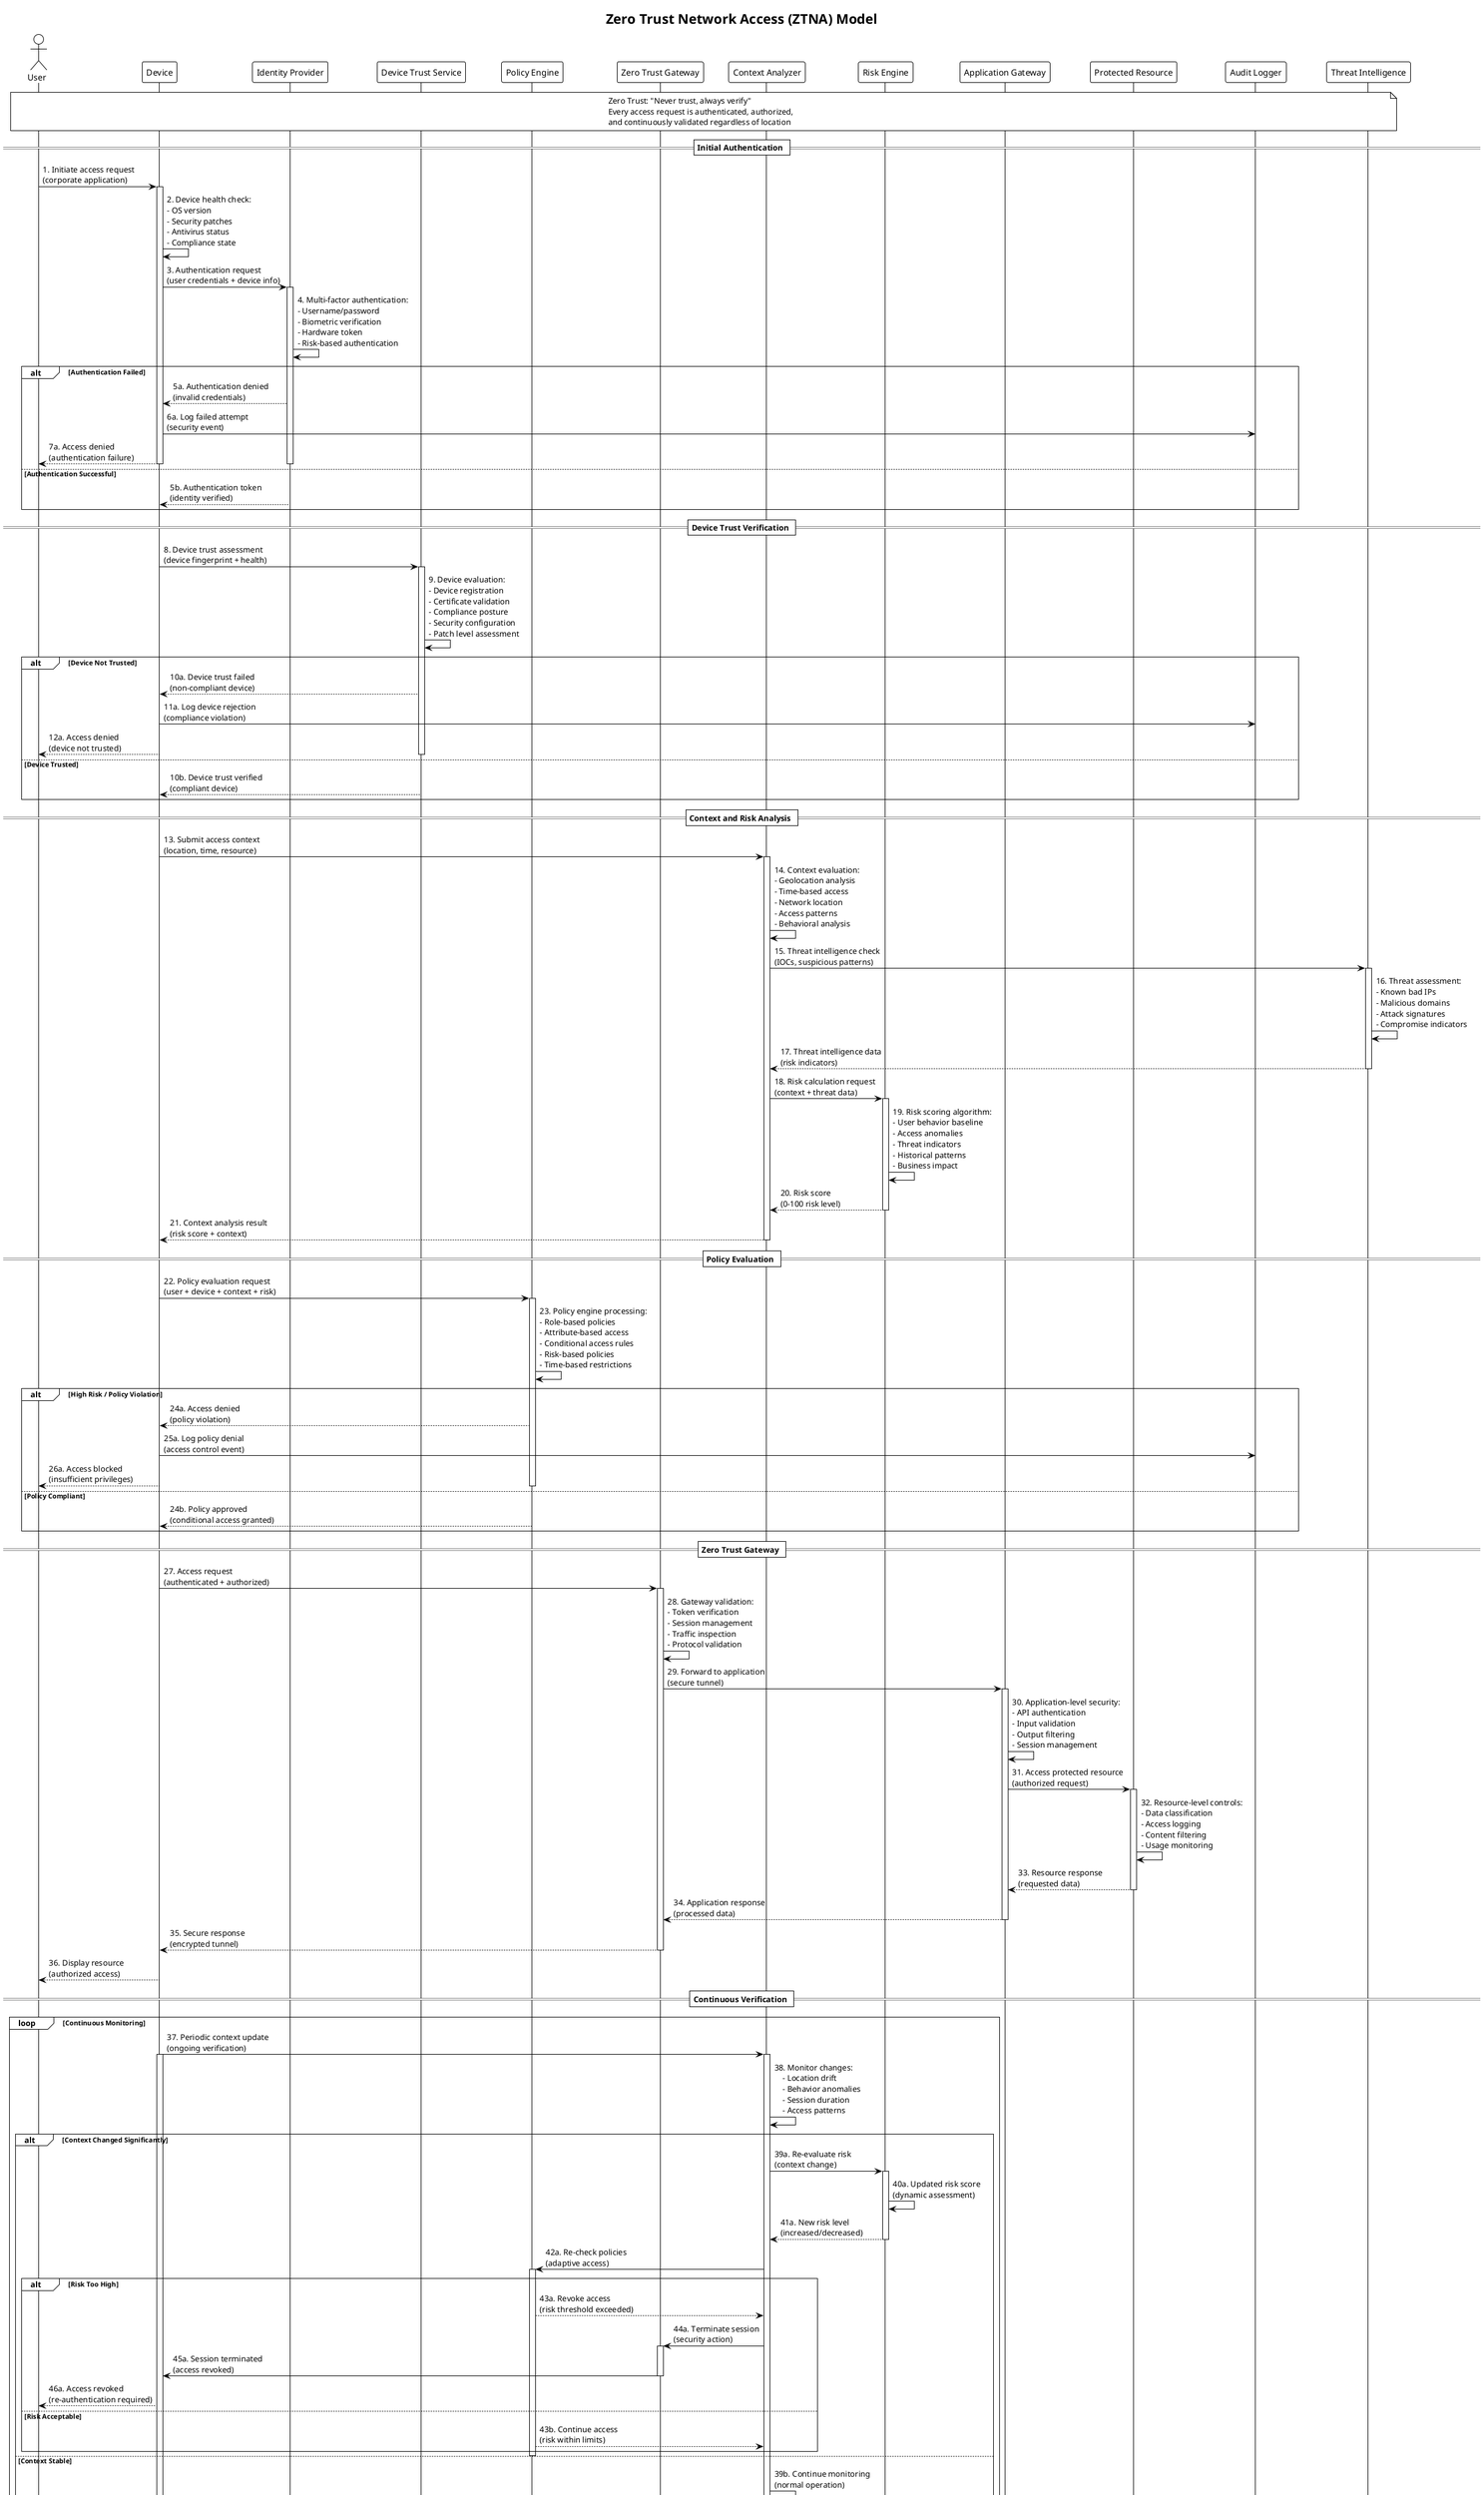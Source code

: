 @startuml
!theme plain
title Zero Trust Network Access (ZTNA) Model

actor "User" as user
participant "Device" as device
participant "Identity Provider" as idp
participant "Device Trust Service" as dts
participant "Policy Engine" as policy
participant "Zero Trust Gateway" as ztg
participant "Context Analyzer" as context
participant "Risk Engine" as risk
participant "Application Gateway" as appgw
participant "Protected Resource" as resource
participant "Audit Logger" as audit
participant "Threat Intelligence" as ti

note over user, ti
  Zero Trust: "Never trust, always verify"
  Every access request is authenticated, authorized,
  and continuously validated regardless of location
end note

== Initial Authentication ==

user -> device: 1. Initiate access request\n(corporate application)
activate device

device -> device: 2. Device health check:\n- OS version\n- Security patches\n- Antivirus status\n- Compliance state

device -> idp: 3. Authentication request\n(user credentials + device info)
activate idp

idp -> idp: 4. Multi-factor authentication:\n- Username/password\n- Biometric verification\n- Hardware token\n- Risk-based authentication

alt Authentication Failed
    idp --> device: 5a. Authentication denied\n(invalid credentials)
    device -> audit: 6a. Log failed attempt\n(security event)
    device --> user: 7a. Access denied\n(authentication failure)
    deactivate idp
    deactivate device
else Authentication Successful
    idp --> device: 5b. Authentication token\n(identity verified)
end

== Device Trust Verification ==

device -> dts: 8. Device trust assessment\n(device fingerprint + health)
activate dts

dts -> dts: 9. Device evaluation:\n- Device registration\n- Certificate validation\n- Compliance posture\n- Security configuration\n- Patch level assessment

alt Device Not Trusted
    dts --> device: 10a. Device trust failed\n(non-compliant device)
    device -> audit: 11a. Log device rejection\n(compliance violation)
    device --> user: 12a. Access denied\n(device not trusted)
    deactivate dts
    deactivate idp
    deactivate device
else Device Trusted
    dts --> device: 10b. Device trust verified\n(compliant device)
    deactivate dts
end

== Context and Risk Analysis ==

device -> context: 13. Submit access context\n(location, time, resource)
activate context

context -> context: 14. Context evaluation:\n- Geolocation analysis\n- Time-based access\n- Network location\n- Access patterns\n- Behavioral analysis

context -> ti: 15. Threat intelligence check\n(IOCs, suspicious patterns)
activate ti

ti -> ti: 16. Threat assessment:\n- Known bad IPs\n- Malicious domains\n- Attack signatures\n- Compromise indicators

ti --> context: 17. Threat intelligence data\n(risk indicators)
deactivate ti

context -> risk: 18. Risk calculation request\n(context + threat data)
activate risk

risk -> risk: 19. Risk scoring algorithm:\n- User behavior baseline\n- Access anomalies\n- Threat indicators\n- Historical patterns\n- Business impact

risk --> context: 20. Risk score\n(0-100 risk level)
deactivate risk

context --> device: 21. Context analysis result\n(risk score + context)
deactivate context

== Policy Evaluation ==

device -> policy: 22. Policy evaluation request\n(user + device + context + risk)
activate policy

policy -> policy: 23. Policy engine processing:\n- Role-based policies\n- Attribute-based access\n- Conditional access rules\n- Risk-based policies\n- Time-based restrictions

alt High Risk / Policy Violation
    policy --> device: 24a. Access denied\n(policy violation)
    device -> audit: 25a. Log policy denial\n(access control event)
    device --> user: 26a. Access blocked\n(insufficient privileges)
    deactivate policy
    deactivate idp
    deactivate device
else Policy Compliant
    policy --> device: 24b. Policy approved\n(conditional access granted)
end

== Zero Trust Gateway ==

device -> ztg: 27. Access request\n(authenticated + authorized)
activate ztg

ztg -> ztg: 28. Gateway validation:\n- Token verification\n- Session management\n- Traffic inspection\n- Protocol validation

ztg -> appgw: 29. Forward to application\n(secure tunnel)
activate appgw

appgw -> appgw: 30. Application-level security:\n- API authentication\n- Input validation\n- Output filtering\n- Session management

appgw -> resource: 31. Access protected resource\n(authorized request)
activate resource

resource -> resource: 32. Resource-level controls:\n- Data classification\n- Access logging\n- Content filtering\n- Usage monitoring

resource --> appgw: 33. Resource response\n(requested data)
deactivate resource

appgw --> ztg: 34. Application response\n(processed data)
deactivate appgw

ztg --> device: 35. Secure response\n(encrypted tunnel)
deactivate ztg

device --> user: 36. Display resource\n(authorized access)
deactivate policy
deactivate idp
deactivate device

== Continuous Verification ==

loop Continuous Monitoring
    device -> context: 37. Periodic context update\n(ongoing verification)
    activate device
    activate context
    
    context -> context: 38. Monitor changes:\n    - Location drift\n    - Behavior anomalies\n    - Session duration\n    - Access patterns
    
    alt Context Changed Significantly
        context -> risk: 39a. Re-evaluate risk\n(context change)
        activate risk
        
        risk -> risk: 40a. Updated risk score\n(dynamic assessment)
        
        risk --> context: 41a. New risk level\n(increased/decreased)
        deactivate risk
        
        context -> policy: 42a. Re-check policies\n(adaptive access)
        activate policy
        
        alt Risk Too High
            policy --> context: 43a. Revoke access\n(risk threshold exceeded)
            context -> ztg: 44a. Terminate session\n(security action)
            activate ztg
            ztg -> device: 45a. Session terminated\n(access revoked)
            deactivate ztg
            device --> user: 46a. Access revoked\n(re-authentication required)
        else Risk Acceptable
            policy --> context: 43b. Continue access\n(risk within limits)
        end
        
        deactivate policy
    else Context Stable
        context -> context: 39b. Continue monitoring\n(normal operation)
    end
    
    deactivate context
    deactivate device
end

== Audit and Compliance ==

audit -> audit: 47. Comprehensive logging:\n- Authentication events\n- Authorization decisions\n- Access attempts\n- Policy violations\n- Risk assessments\n- Session activities

audit -> audit: 48. Compliance reporting:\n- Access patterns\n- Security incidents\n- Policy effectiveness\n- Risk trends\n- Audit trails

== Adaptive Security ==

risk -> policy: 49. Update security policies\n(threat landscape changes)
activate risk
activate policy

policy -> policy: 50. Policy adaptation:\n- Threat-based adjustments\n- Risk threshold tuning\n- Access rule updates\n- Behavioral baselines

policy --> risk: 51. Policy updates applied\n(adaptive security)
deactivate policy
deactivate risk

note right of idp
  Identity Verification:
  - Multi-factor authentication
  - Biometric verification
  - Certificate-based auth
  - Risk-based authentication
  - Continuous verification
end note

note right of dts
  Device Trust Factors:
  - Device registration
  - Health attestation
  - Compliance posture
  - Security configuration
  - Certificate validation
end note

note left of policy
  Policy Types:
  - Role-based access (RBAC)
  - Attribute-based access (ABAC)
  - Risk-based policies
  - Conditional access
  - Time-based restrictions
end note

note left of context
  Context Factors:
  - User location
  - Device location
  - Network context
  - Time of access
  - Behavioral patterns
  - Application sensitivity
end note

note over ztg, resource
  Zero Trust Principles:
  1. Verify explicitly
  2. Use least privilege access
  3. Assume breach
  4. Continuous verification
  5. Encrypt everything
  6. Analytics for visibility
end note

@enduml